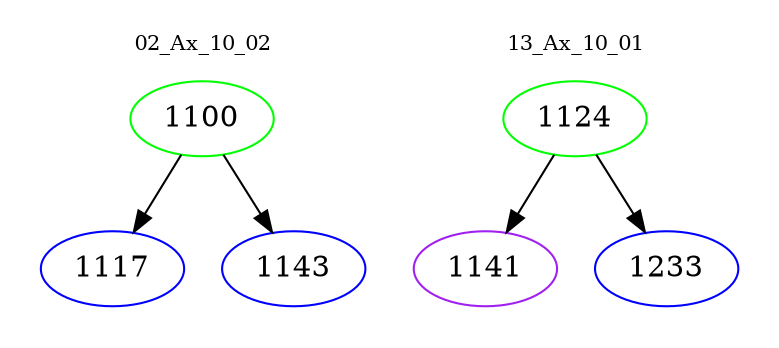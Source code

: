 digraph{
subgraph cluster_0 {
color = white
label = "02_Ax_10_02";
fontsize=10;
T0_1100 [label="1100", color="green"]
T0_1100 -> T0_1117 [color="black"]
T0_1117 [label="1117", color="blue"]
T0_1100 -> T0_1143 [color="black"]
T0_1143 [label="1143", color="blue"]
}
subgraph cluster_1 {
color = white
label = "13_Ax_10_01";
fontsize=10;
T1_1124 [label="1124", color="green"]
T1_1124 -> T1_1141 [color="black"]
T1_1141 [label="1141", color="purple"]
T1_1124 -> T1_1233 [color="black"]
T1_1233 [label="1233", color="blue"]
}
}
